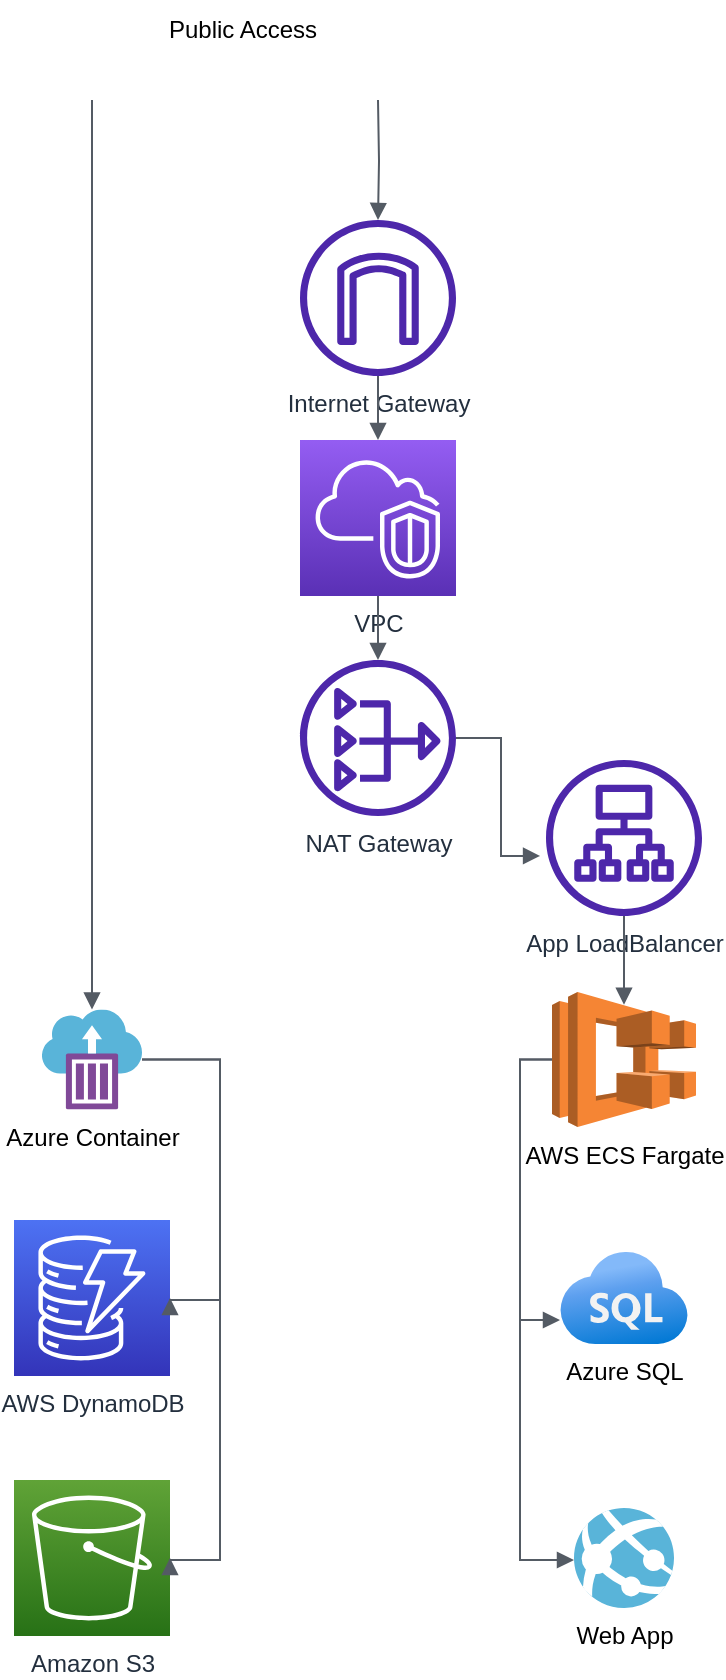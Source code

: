 <mxfile version="20.8.5" type="device"><diagram id="0AUA2w22g1p7cOof5v66" name="Page-1"><mxGraphModel dx="1990" dy="2335" grid="1" gridSize="10" guides="1" tooltips="1" connect="1" arrows="1" fold="1" page="1" pageScale="1" pageWidth="850" pageHeight="1100" math="0" shadow="0"><root><mxCell id="0"/><mxCell id="1" parent="0"/><mxCell id="R62Y5QV_xJ00x1SQLJua-1" value="AWS DynamoDB" style="sketch=0;points=[[0,0,0],[0.25,0,0],[0.5,0,0],[0.75,0,0],[1,0,0],[0,1,0],[0.25,1,0],[0.5,1,0],[0.75,1,0],[1,1,0],[0,0.25,0],[0,0.5,0],[0,0.75,0],[1,0.25,0],[1,0.5,0],[1,0.75,0]];outlineConnect=0;fontColor=#232F3E;gradientColor=#4D72F3;gradientDirection=north;fillColor=#3334B9;strokeColor=#ffffff;dashed=0;verticalLabelPosition=bottom;verticalAlign=top;align=center;html=1;fontSize=12;fontStyle=0;aspect=fixed;shape=mxgraph.aws4.resourceIcon;resIcon=mxgraph.aws4.dynamodb;" vertex="1" parent="1"><mxGeometry x="257" y="320" width="78" height="78" as="geometry"/></mxCell><mxCell id="R62Y5QV_xJ00x1SQLJua-4" value="Amazon S3" style="sketch=0;points=[[0,0,0],[0.25,0,0],[0.5,0,0],[0.75,0,0],[1,0,0],[0,1,0],[0.25,1,0],[0.5,1,0],[0.75,1,0],[1,1,0],[0,0.25,0],[0,0.5,0],[0,0.75,0],[1,0.25,0],[1,0.5,0],[1,0.75,0]];outlineConnect=0;fontColor=#232F3E;gradientColor=#60A337;gradientDirection=north;fillColor=#277116;strokeColor=#ffffff;dashed=0;verticalLabelPosition=bottom;verticalAlign=top;align=center;html=1;fontSize=12;fontStyle=0;aspect=fixed;shape=mxgraph.aws4.resourceIcon;resIcon=mxgraph.aws4.s3;" vertex="1" parent="1"><mxGeometry x="257" y="450" width="78" height="78" as="geometry"/></mxCell><mxCell id="R62Y5QV_xJ00x1SQLJua-7" value="Web App" style="sketch=0;aspect=fixed;html=1;points=[];align=center;image;fontSize=12;image=img/lib/mscae/App_Services.svg;" vertex="1" parent="1"><mxGeometry x="537" y="464" width="50" height="50" as="geometry"/></mxCell><mxCell id="R62Y5QV_xJ00x1SQLJua-8" value="Azure SQL" style="aspect=fixed;html=1;points=[];align=center;image;fontSize=12;image=img/lib/azure2/databases/Azure_SQL.svg;" vertex="1" parent="1"><mxGeometry x="530" y="336" width="64" height="46" as="geometry"/></mxCell><mxCell id="R62Y5QV_xJ00x1SQLJua-15" value="" style="edgeStyle=orthogonalEdgeStyle;html=1;endArrow=block;elbow=vertical;startArrow=none;endFill=1;strokeColor=#545B64;rounded=0;" edge="1" parent="1" source="R62Y5QV_xJ00x1SQLJua-14"><mxGeometry width="100" relative="1" as="geometry"><mxPoint x="370" y="430" as="sourcePoint"/><mxPoint x="530" y="370" as="targetPoint"/><Array as="points"><mxPoint x="510" y="240"/><mxPoint x="510" y="370"/></Array></mxGeometry></mxCell><mxCell id="R62Y5QV_xJ00x1SQLJua-16" value="" style="edgeStyle=orthogonalEdgeStyle;html=1;endArrow=block;elbow=vertical;startArrow=none;endFill=1;strokeColor=#545B64;rounded=0;entryX=0;entryY=0.52;entryDx=0;entryDy=0;entryPerimeter=0;exitX=0;exitY=0.5;exitDx=0;exitDy=0;exitPerimeter=0;" edge="1" parent="1" source="R62Y5QV_xJ00x1SQLJua-14" target="R62Y5QV_xJ00x1SQLJua-7"><mxGeometry width="100" relative="1" as="geometry"><mxPoint x="370" y="430" as="sourcePoint"/><mxPoint x="470" y="430" as="targetPoint"/><Array as="points"><mxPoint x="510" y="240"/><mxPoint x="510" y="490"/></Array></mxGeometry></mxCell><mxCell id="R62Y5QV_xJ00x1SQLJua-14" value="AWS ECS Fargate" style="outlineConnect=0;dashed=0;verticalLabelPosition=bottom;verticalAlign=top;align=center;html=1;shape=mxgraph.aws3.ecs;fillColor=#F58534;gradientColor=none;" vertex="1" parent="1"><mxGeometry x="526" y="206" width="72" height="67.5" as="geometry"/></mxCell><mxCell id="R62Y5QV_xJ00x1SQLJua-17" value="Azure Container" style="sketch=0;aspect=fixed;html=1;points=[];align=center;image;fontSize=12;image=img/lib/mscae/Container_Instances.svg;" vertex="1" parent="1"><mxGeometry x="271" y="214.75" width="50" height="50" as="geometry"/></mxCell><mxCell id="R62Y5QV_xJ00x1SQLJua-18" value="" style="edgeStyle=orthogonalEdgeStyle;html=1;endArrow=block;elbow=vertical;startArrow=none;endFill=1;strokeColor=#545B64;rounded=0;entryX=1;entryY=0.5;entryDx=0;entryDy=0;entryPerimeter=0;" edge="1" parent="1" source="R62Y5QV_xJ00x1SQLJua-17" target="R62Y5QV_xJ00x1SQLJua-1"><mxGeometry width="100" relative="1" as="geometry"><mxPoint x="370" y="430" as="sourcePoint"/><mxPoint x="470" y="430" as="targetPoint"/><Array as="points"><mxPoint x="360" y="240"/><mxPoint x="360" y="360"/></Array></mxGeometry></mxCell><mxCell id="R62Y5QV_xJ00x1SQLJua-19" value="" style="edgeStyle=orthogonalEdgeStyle;html=1;endArrow=block;elbow=vertical;startArrow=none;endFill=1;strokeColor=#545B64;rounded=0;entryX=1;entryY=0.5;entryDx=0;entryDy=0;entryPerimeter=0;" edge="1" parent="1" source="R62Y5QV_xJ00x1SQLJua-17" target="R62Y5QV_xJ00x1SQLJua-4"><mxGeometry width="100" relative="1" as="geometry"><mxPoint x="370" y="430" as="sourcePoint"/><mxPoint x="470" y="430" as="targetPoint"/><Array as="points"><mxPoint x="360" y="240"/><mxPoint x="360" y="490"/></Array></mxGeometry></mxCell><mxCell id="R62Y5QV_xJ00x1SQLJua-20" value="NAT Gateway" style="sketch=0;outlineConnect=0;fontColor=#232F3E;gradientColor=none;fillColor=#4D27AA;strokeColor=none;dashed=0;verticalLabelPosition=bottom;verticalAlign=top;align=center;html=1;fontSize=12;fontStyle=0;aspect=fixed;pointerEvents=1;shape=mxgraph.aws4.nat_gateway;" vertex="1" parent="1"><mxGeometry x="400" y="40" width="78" height="78" as="geometry"/></mxCell><mxCell id="R62Y5QV_xJ00x1SQLJua-21" value="App LoadBalancer" style="sketch=0;outlineConnect=0;fontColor=#232F3E;gradientColor=none;fillColor=#4D27AA;strokeColor=none;dashed=0;verticalLabelPosition=bottom;verticalAlign=top;align=center;html=1;fontSize=12;fontStyle=0;aspect=fixed;pointerEvents=1;shape=mxgraph.aws4.application_load_balancer;" vertex="1" parent="1"><mxGeometry x="523" y="90" width="78" height="78" as="geometry"/></mxCell><mxCell id="R62Y5QV_xJ00x1SQLJua-22" value="Internet Gateway" style="sketch=0;outlineConnect=0;fontColor=#232F3E;gradientColor=none;fillColor=#4D27AA;strokeColor=none;dashed=0;verticalLabelPosition=bottom;verticalAlign=top;align=center;html=1;fontSize=12;fontStyle=0;aspect=fixed;pointerEvents=1;shape=mxgraph.aws4.internet_gateway;" vertex="1" parent="1"><mxGeometry x="400" y="-180" width="78" height="78" as="geometry"/></mxCell><mxCell id="R62Y5QV_xJ00x1SQLJua-23" value="VPC" style="sketch=0;points=[[0,0,0],[0.25,0,0],[0.5,0,0],[0.75,0,0],[1,0,0],[0,1,0],[0.25,1,0],[0.5,1,0],[0.75,1,0],[1,1,0],[0,0.25,0],[0,0.5,0],[0,0.75,0],[1,0.25,0],[1,0.5,0],[1,0.75,0]];outlineConnect=0;fontColor=#232F3E;gradientColor=#945DF2;gradientDirection=north;fillColor=#5A30B5;strokeColor=#ffffff;dashed=0;verticalLabelPosition=bottom;verticalAlign=top;align=center;html=1;fontSize=12;fontStyle=0;aspect=fixed;shape=mxgraph.aws4.resourceIcon;resIcon=mxgraph.aws4.vpc;" vertex="1" parent="1"><mxGeometry x="400" y="-70" width="78" height="78" as="geometry"/></mxCell><mxCell id="R62Y5QV_xJ00x1SQLJua-25" value="" style="edgeStyle=orthogonalEdgeStyle;html=1;endArrow=block;elbow=vertical;startArrow=none;endFill=1;strokeColor=#545B64;rounded=0;entryX=0.5;entryY=0;entryDx=0;entryDy=0;entryPerimeter=0;" edge="1" parent="1" source="R62Y5QV_xJ00x1SQLJua-22" target="R62Y5QV_xJ00x1SQLJua-23"><mxGeometry width="100" relative="1" as="geometry"><mxPoint x="370" y="210" as="sourcePoint"/><mxPoint x="439" y="-80" as="targetPoint"/></mxGeometry></mxCell><mxCell id="R62Y5QV_xJ00x1SQLJua-26" value="" style="edgeStyle=orthogonalEdgeStyle;html=1;endArrow=block;elbow=vertical;startArrow=none;endFill=1;strokeColor=#545B64;rounded=0;exitX=0.5;exitY=1;exitDx=0;exitDy=0;exitPerimeter=0;" edge="1" parent="1" source="R62Y5QV_xJ00x1SQLJua-23" target="R62Y5QV_xJ00x1SQLJua-20"><mxGeometry width="100" relative="1" as="geometry"><mxPoint x="370" y="180" as="sourcePoint"/><mxPoint x="380" y="19" as="targetPoint"/></mxGeometry></mxCell><mxCell id="R62Y5QV_xJ00x1SQLJua-27" value="" style="edgeStyle=orthogonalEdgeStyle;html=1;endArrow=block;elbow=vertical;startArrow=none;endFill=1;strokeColor=#545B64;rounded=0;entryX=-0.038;entryY=0.615;entryDx=0;entryDy=0;entryPerimeter=0;" edge="1" parent="1" source="R62Y5QV_xJ00x1SQLJua-20" target="R62Y5QV_xJ00x1SQLJua-21"><mxGeometry width="100" relative="1" as="geometry"><mxPoint x="370" y="180" as="sourcePoint"/><mxPoint x="470" y="180" as="targetPoint"/></mxGeometry></mxCell><mxCell id="R62Y5QV_xJ00x1SQLJua-28" value="" style="edgeStyle=orthogonalEdgeStyle;html=1;endArrow=block;elbow=vertical;startArrow=none;endFill=1;strokeColor=#545B64;rounded=0;entryX=0.5;entryY=0.095;entryDx=0;entryDy=0;entryPerimeter=0;" edge="1" parent="1" source="R62Y5QV_xJ00x1SQLJua-21" target="R62Y5QV_xJ00x1SQLJua-14"><mxGeometry width="100" relative="1" as="geometry"><mxPoint x="370" y="180" as="sourcePoint"/><mxPoint x="470" y="180" as="targetPoint"/></mxGeometry></mxCell><mxCell id="R62Y5QV_xJ00x1SQLJua-29" value="" style="edgeStyle=orthogonalEdgeStyle;html=1;endArrow=block;elbow=vertical;startArrow=none;endFill=1;strokeColor=#545B64;rounded=0;" edge="1" parent="1" target="R62Y5QV_xJ00x1SQLJua-17"><mxGeometry width="100" relative="1" as="geometry"><mxPoint x="296" y="-240" as="sourcePoint"/><mxPoint x="480" y="80" as="targetPoint"/><Array as="points"><mxPoint x="296" y="-200"/></Array></mxGeometry></mxCell><mxCell id="R62Y5QV_xJ00x1SQLJua-30" value="" style="edgeStyle=orthogonalEdgeStyle;html=1;endArrow=block;elbow=vertical;startArrow=none;endFill=1;strokeColor=#545B64;rounded=0;" edge="1" parent="1" target="R62Y5QV_xJ00x1SQLJua-22"><mxGeometry width="100" relative="1" as="geometry"><mxPoint x="439" y="-240" as="sourcePoint"/><mxPoint x="480" y="80" as="targetPoint"/></mxGeometry></mxCell><mxCell id="R62Y5QV_xJ00x1SQLJua-31" value="Public Access" style="text;html=1;align=center;verticalAlign=middle;resizable=0;points=[];autosize=1;strokeColor=none;fillColor=none;" vertex="1" parent="1"><mxGeometry x="321" y="-290" width="100" height="30" as="geometry"/></mxCell></root></mxGraphModel></diagram></mxfile>